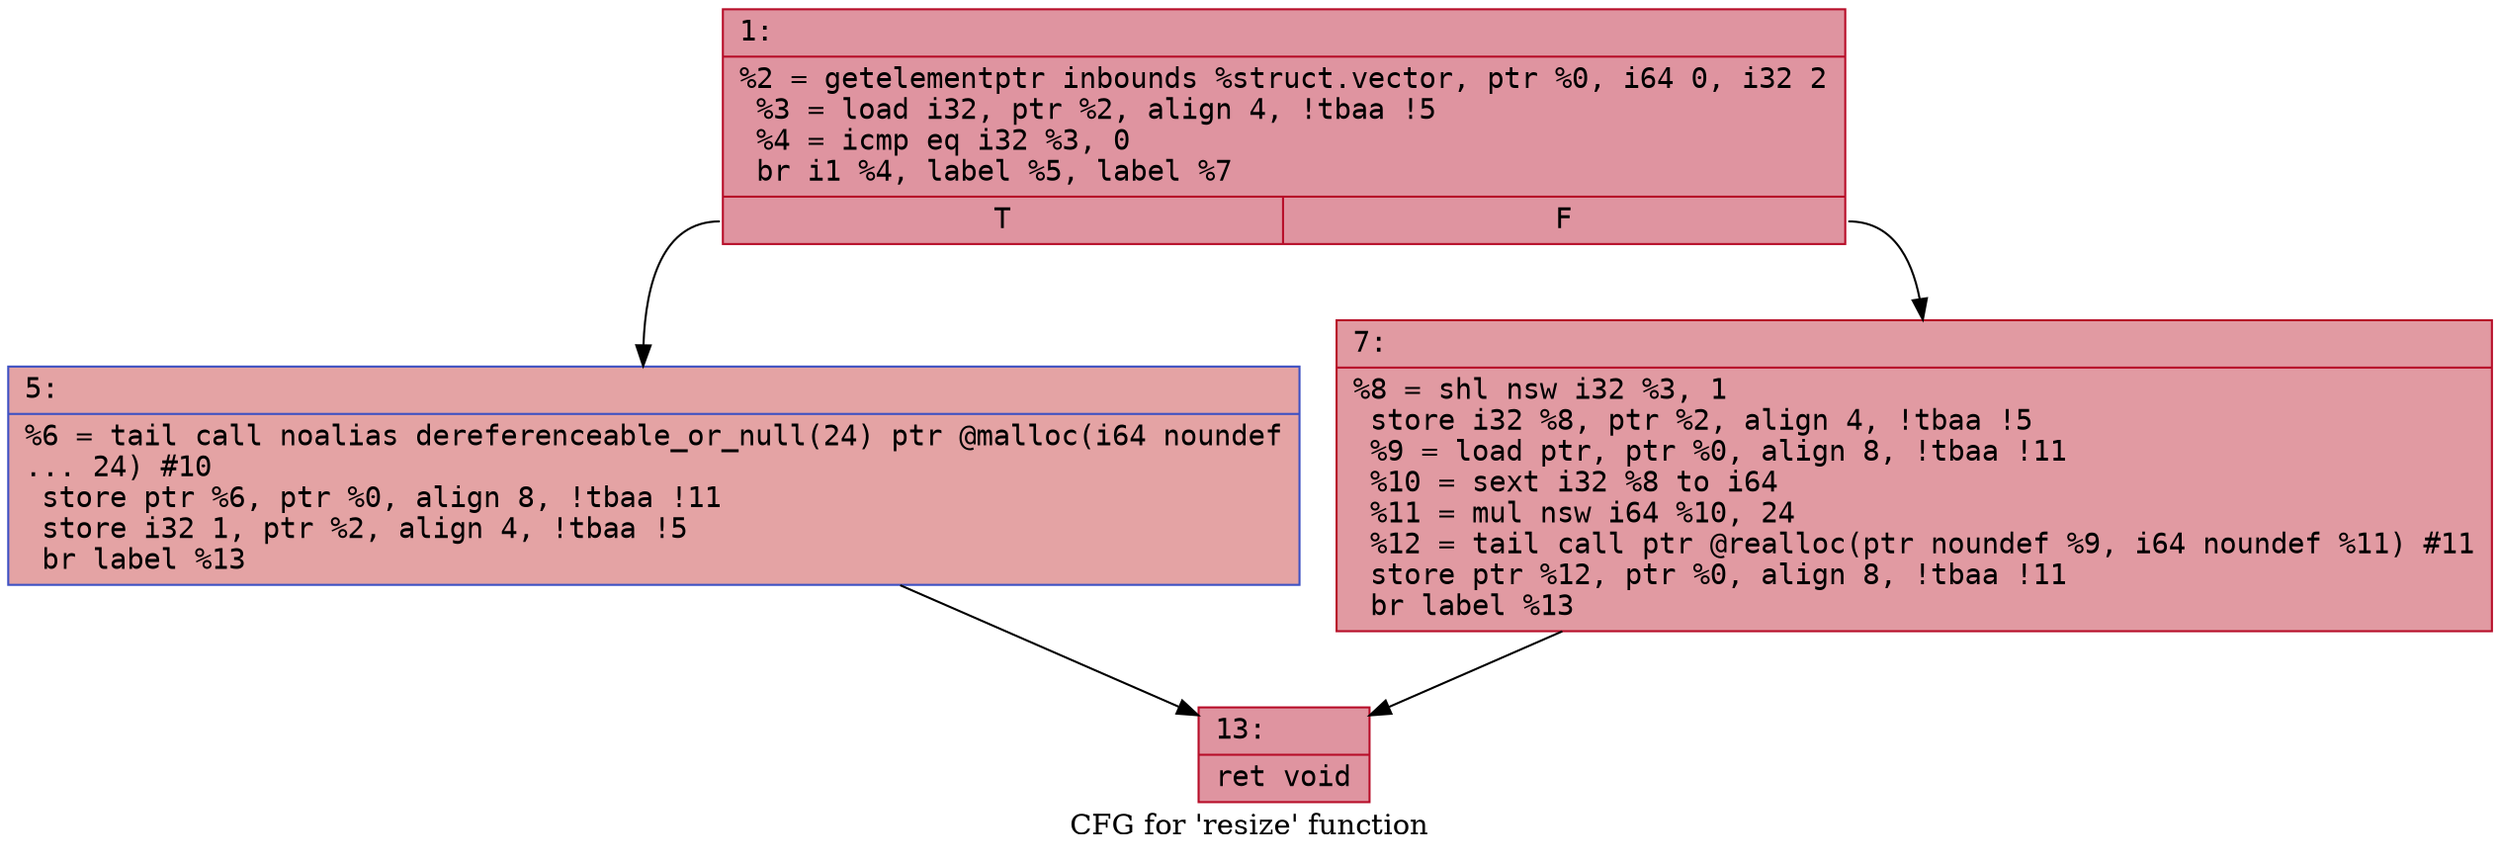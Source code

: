 digraph "CFG for 'resize' function" {
	label="CFG for 'resize' function";

	Node0x5dad61a33b00 [shape=record,color="#b70d28ff", style=filled, fillcolor="#b70d2870" fontname="Courier",label="{1:\l|  %2 = getelementptr inbounds %struct.vector, ptr %0, i64 0, i32 2\l  %3 = load i32, ptr %2, align 4, !tbaa !5\l  %4 = icmp eq i32 %3, 0\l  br i1 %4, label %5, label %7\l|{<s0>T|<s1>F}}"];
	Node0x5dad61a33b00:s0 -> Node0x5dad61a33cb0[tooltip="1 -> 5\nProbability 37.50%" ];
	Node0x5dad61a33b00:s1 -> Node0x5dad61a38b20[tooltip="1 -> 7\nProbability 62.50%" ];
	Node0x5dad61a33cb0 [shape=record,color="#3d50c3ff", style=filled, fillcolor="#c32e3170" fontname="Courier",label="{5:\l|  %6 = tail call noalias dereferenceable_or_null(24) ptr @malloc(i64 noundef\l... 24) #10\l  store ptr %6, ptr %0, align 8, !tbaa !11\l  store i32 1, ptr %2, align 4, !tbaa !5\l  br label %13\l}"];
	Node0x5dad61a33cb0 -> Node0x5dad61a39700[tooltip="5 -> 13\nProbability 100.00%" ];
	Node0x5dad61a38b20 [shape=record,color="#b70d28ff", style=filled, fillcolor="#bb1b2c70" fontname="Courier",label="{7:\l|  %8 = shl nsw i32 %3, 1\l  store i32 %8, ptr %2, align 4, !tbaa !5\l  %9 = load ptr, ptr %0, align 8, !tbaa !11\l  %10 = sext i32 %8 to i64\l  %11 = mul nsw i64 %10, 24\l  %12 = tail call ptr @realloc(ptr noundef %9, i64 noundef %11) #11\l  store ptr %12, ptr %0, align 8, !tbaa !11\l  br label %13\l}"];
	Node0x5dad61a38b20 -> Node0x5dad61a39700[tooltip="7 -> 13\nProbability 100.00%" ];
	Node0x5dad61a39700 [shape=record,color="#b70d28ff", style=filled, fillcolor="#b70d2870" fontname="Courier",label="{13:\l|  ret void\l}"];
}

